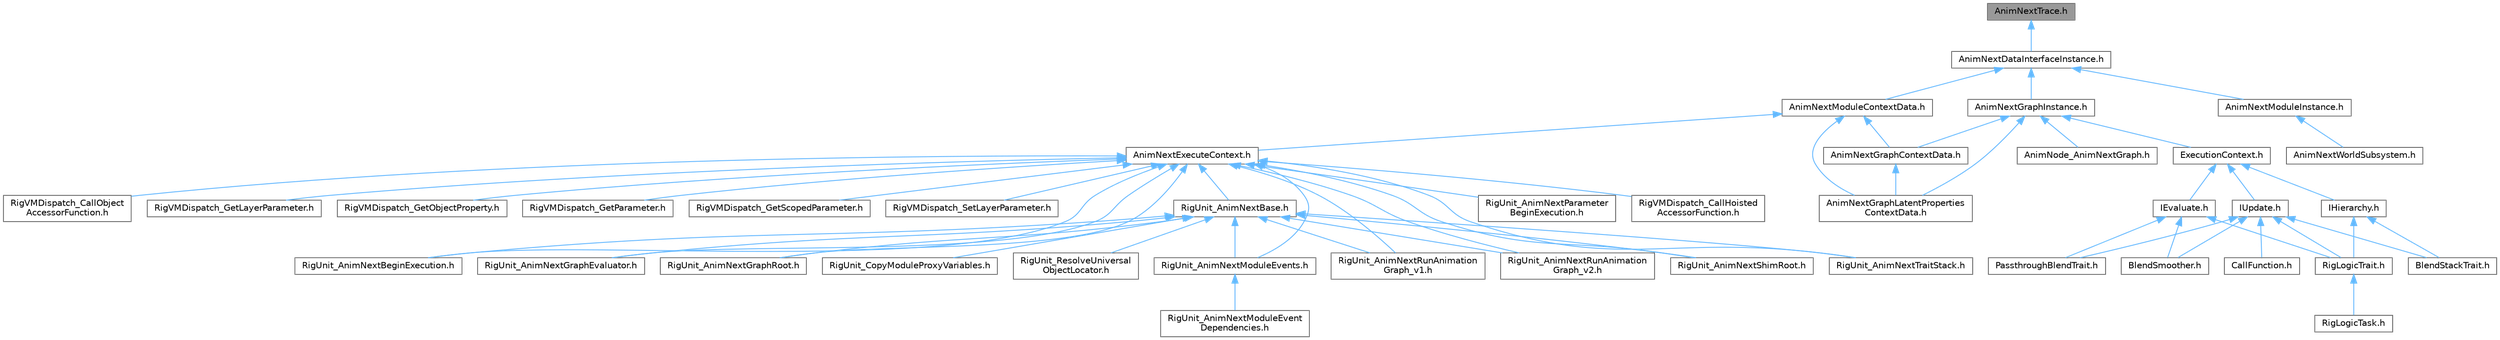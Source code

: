 digraph "AnimNextTrace.h"
{
 // INTERACTIVE_SVG=YES
 // LATEX_PDF_SIZE
  bgcolor="transparent";
  edge [fontname=Helvetica,fontsize=10,labelfontname=Helvetica,labelfontsize=10];
  node [fontname=Helvetica,fontsize=10,shape=box,height=0.2,width=0.4];
  Node1 [id="Node000001",label="AnimNextTrace.h",height=0.2,width=0.4,color="gray40", fillcolor="grey60", style="filled", fontcolor="black",tooltip=" "];
  Node1 -> Node2 [id="edge1_Node000001_Node000002",dir="back",color="steelblue1",style="solid",tooltip=" "];
  Node2 [id="Node000002",label="AnimNextDataInterfaceInstance.h",height=0.2,width=0.4,color="grey40", fillcolor="white", style="filled",URL="$d4/dc0/AnimNextDataInterfaceInstance_8h.html",tooltip=" "];
  Node2 -> Node3 [id="edge2_Node000002_Node000003",dir="back",color="steelblue1",style="solid",tooltip=" "];
  Node3 [id="Node000003",label="AnimNextGraphInstance.h",height=0.2,width=0.4,color="grey40", fillcolor="white", style="filled",URL="$df/d5e/AnimNextGraphInstance_8h.html",tooltip=" "];
  Node3 -> Node4 [id="edge3_Node000003_Node000004",dir="back",color="steelblue1",style="solid",tooltip=" "];
  Node4 [id="Node000004",label="AnimNextGraphContextData.h",height=0.2,width=0.4,color="grey40", fillcolor="white", style="filled",URL="$d6/d0a/AnimNextGraphContextData_8h.html",tooltip=" "];
  Node4 -> Node5 [id="edge4_Node000004_Node000005",dir="back",color="steelblue1",style="solid",tooltip=" "];
  Node5 [id="Node000005",label="AnimNextGraphLatentProperties\lContextData.h",height=0.2,width=0.4,color="grey40", fillcolor="white", style="filled",URL="$da/d49/AnimNextGraphLatentPropertiesContextData_8h.html",tooltip=" "];
  Node3 -> Node5 [id="edge5_Node000003_Node000005",dir="back",color="steelblue1",style="solid",tooltip=" "];
  Node3 -> Node6 [id="edge6_Node000003_Node000006",dir="back",color="steelblue1",style="solid",tooltip=" "];
  Node6 [id="Node000006",label="AnimNode_AnimNextGraph.h",height=0.2,width=0.4,color="grey40", fillcolor="white", style="filled",URL="$d5/d20/AnimNode__AnimNextGraph_8h.html",tooltip=" "];
  Node3 -> Node7 [id="edge7_Node000003_Node000007",dir="back",color="steelblue1",style="solid",tooltip=" "];
  Node7 [id="Node000007",label="ExecutionContext.h",height=0.2,width=0.4,color="grey40", fillcolor="white", style="filled",URL="$d2/da1/ExecutionContext_8h.html",tooltip=" "];
  Node7 -> Node8 [id="edge8_Node000007_Node000008",dir="back",color="steelblue1",style="solid",tooltip=" "];
  Node8 [id="Node000008",label="IEvaluate.h",height=0.2,width=0.4,color="grey40", fillcolor="white", style="filled",URL="$d8/d35/IEvaluate_8h.html",tooltip=" "];
  Node8 -> Node9 [id="edge9_Node000008_Node000009",dir="back",color="steelblue1",style="solid",tooltip=" "];
  Node9 [id="Node000009",label="BlendSmoother.h",height=0.2,width=0.4,color="grey40", fillcolor="white", style="filled",URL="$d8/d3e/BlendSmoother_8h.html",tooltip=" "];
  Node8 -> Node10 [id="edge10_Node000008_Node000010",dir="back",color="steelblue1",style="solid",tooltip=" "];
  Node10 [id="Node000010",label="PassthroughBlendTrait.h",height=0.2,width=0.4,color="grey40", fillcolor="white", style="filled",URL="$d7/d0b/PassthroughBlendTrait_8h.html",tooltip=" "];
  Node8 -> Node11 [id="edge11_Node000008_Node000011",dir="back",color="steelblue1",style="solid",tooltip=" "];
  Node11 [id="Node000011",label="RigLogicTrait.h",height=0.2,width=0.4,color="grey40", fillcolor="white", style="filled",URL="$d7/dfd/RigLogicTrait_8h.html",tooltip=" "];
  Node11 -> Node12 [id="edge12_Node000011_Node000012",dir="back",color="steelblue1",style="solid",tooltip=" "];
  Node12 [id="Node000012",label="RigLogicTask.h",height=0.2,width=0.4,color="grey40", fillcolor="white", style="filled",URL="$dd/de7/RigLogicTask_8h.html",tooltip=" "];
  Node7 -> Node13 [id="edge13_Node000007_Node000013",dir="back",color="steelblue1",style="solid",tooltip=" "];
  Node13 [id="Node000013",label="IHierarchy.h",height=0.2,width=0.4,color="grey40", fillcolor="white", style="filled",URL="$d6/d76/IHierarchy_8h.html",tooltip=" "];
  Node13 -> Node14 [id="edge14_Node000013_Node000014",dir="back",color="steelblue1",style="solid",tooltip=" "];
  Node14 [id="Node000014",label="BlendStackTrait.h",height=0.2,width=0.4,color="grey40", fillcolor="white", style="filled",URL="$dd/dc9/BlendStackTrait_8h.html",tooltip=" "];
  Node13 -> Node11 [id="edge15_Node000013_Node000011",dir="back",color="steelblue1",style="solid",tooltip=" "];
  Node7 -> Node15 [id="edge16_Node000007_Node000015",dir="back",color="steelblue1",style="solid",tooltip=" "];
  Node15 [id="Node000015",label="IUpdate.h",height=0.2,width=0.4,color="grey40", fillcolor="white", style="filled",URL="$d9/d18/IUpdate_8h.html",tooltip=" "];
  Node15 -> Node9 [id="edge17_Node000015_Node000009",dir="back",color="steelblue1",style="solid",tooltip=" "];
  Node15 -> Node14 [id="edge18_Node000015_Node000014",dir="back",color="steelblue1",style="solid",tooltip=" "];
  Node15 -> Node16 [id="edge19_Node000015_Node000016",dir="back",color="steelblue1",style="solid",tooltip=" "];
  Node16 [id="Node000016",label="CallFunction.h",height=0.2,width=0.4,color="grey40", fillcolor="white", style="filled",URL="$d0/dcd/CallFunction_8h.html",tooltip=" "];
  Node15 -> Node10 [id="edge20_Node000015_Node000010",dir="back",color="steelblue1",style="solid",tooltip=" "];
  Node15 -> Node11 [id="edge21_Node000015_Node000011",dir="back",color="steelblue1",style="solid",tooltip=" "];
  Node2 -> Node17 [id="edge22_Node000002_Node000017",dir="back",color="steelblue1",style="solid",tooltip=" "];
  Node17 [id="Node000017",label="AnimNextModuleContextData.h",height=0.2,width=0.4,color="grey40", fillcolor="white", style="filled",URL="$d8/d3c/AnimNextModuleContextData_8h.html",tooltip=" "];
  Node17 -> Node18 [id="edge23_Node000017_Node000018",dir="back",color="steelblue1",style="solid",tooltip=" "];
  Node18 [id="Node000018",label="AnimNextExecuteContext.h",height=0.2,width=0.4,color="grey40", fillcolor="white", style="filled",URL="$de/da5/AnimNextExecuteContext_8h.html",tooltip=" "];
  Node18 -> Node19 [id="edge24_Node000018_Node000019",dir="back",color="steelblue1",style="solid",tooltip=" "];
  Node19 [id="Node000019",label="RigUnit_AnimNextBase.h",height=0.2,width=0.4,color="grey40", fillcolor="white", style="filled",URL="$df/d32/RigUnit__AnimNextBase_8h.html",tooltip=" "];
  Node19 -> Node20 [id="edge25_Node000019_Node000020",dir="back",color="steelblue1",style="solid",tooltip=" "];
  Node20 [id="Node000020",label="RigUnit_AnimNextBeginExecution.h",height=0.2,width=0.4,color="grey40", fillcolor="white", style="filled",URL="$df/d5a/RigUnit__AnimNextBeginExecution_8h.html",tooltip=" "];
  Node19 -> Node21 [id="edge26_Node000019_Node000021",dir="back",color="steelblue1",style="solid",tooltip=" "];
  Node21 [id="Node000021",label="RigUnit_AnimNextGraphEvaluator.h",height=0.2,width=0.4,color="grey40", fillcolor="white", style="filled",URL="$db/dea/RigUnit__AnimNextGraphEvaluator_8h.html",tooltip=" "];
  Node19 -> Node22 [id="edge27_Node000019_Node000022",dir="back",color="steelblue1",style="solid",tooltip=" "];
  Node22 [id="Node000022",label="RigUnit_AnimNextGraphRoot.h",height=0.2,width=0.4,color="grey40", fillcolor="white", style="filled",URL="$db/db2/RigUnit__AnimNextGraphRoot_8h.html",tooltip=" "];
  Node19 -> Node23 [id="edge28_Node000019_Node000023",dir="back",color="steelblue1",style="solid",tooltip=" "];
  Node23 [id="Node000023",label="RigUnit_AnimNextModuleEvents.h",height=0.2,width=0.4,color="grey40", fillcolor="white", style="filled",URL="$db/d6a/RigUnit__AnimNextModuleEvents_8h.html",tooltip=" "];
  Node23 -> Node24 [id="edge29_Node000023_Node000024",dir="back",color="steelblue1",style="solid",tooltip=" "];
  Node24 [id="Node000024",label="RigUnit_AnimNextModuleEvent\lDependencies.h",height=0.2,width=0.4,color="grey40", fillcolor="white", style="filled",URL="$d3/dde/RigUnit__AnimNextModuleEventDependencies_8h.html",tooltip=" "];
  Node19 -> Node25 [id="edge30_Node000019_Node000025",dir="back",color="steelblue1",style="solid",tooltip=" "];
  Node25 [id="Node000025",label="RigUnit_AnimNextRunAnimation\lGraph_v1.h",height=0.2,width=0.4,color="grey40", fillcolor="white", style="filled",URL="$d1/df7/RigUnit__AnimNextRunAnimationGraph__v1_8h.html",tooltip=" "];
  Node19 -> Node26 [id="edge31_Node000019_Node000026",dir="back",color="steelblue1",style="solid",tooltip=" "];
  Node26 [id="Node000026",label="RigUnit_AnimNextRunAnimation\lGraph_v2.h",height=0.2,width=0.4,color="grey40", fillcolor="white", style="filled",URL="$d6/d84/RigUnit__AnimNextRunAnimationGraph__v2_8h.html",tooltip=" "];
  Node19 -> Node27 [id="edge32_Node000019_Node000027",dir="back",color="steelblue1",style="solid",tooltip=" "];
  Node27 [id="Node000027",label="RigUnit_AnimNextShimRoot.h",height=0.2,width=0.4,color="grey40", fillcolor="white", style="filled",URL="$de/d67/RigUnit__AnimNextShimRoot_8h.html",tooltip=" "];
  Node19 -> Node28 [id="edge33_Node000019_Node000028",dir="back",color="steelblue1",style="solid",tooltip=" "];
  Node28 [id="Node000028",label="RigUnit_AnimNextTraitStack.h",height=0.2,width=0.4,color="grey40", fillcolor="white", style="filled",URL="$d0/d14/RigUnit__AnimNextTraitStack_8h.html",tooltip=" "];
  Node19 -> Node29 [id="edge34_Node000019_Node000029",dir="back",color="steelblue1",style="solid",tooltip=" "];
  Node29 [id="Node000029",label="RigUnit_CopyModuleProxyVariables.h",height=0.2,width=0.4,color="grey40", fillcolor="white", style="filled",URL="$d8/d2f/RigUnit__CopyModuleProxyVariables_8h.html",tooltip=" "];
  Node19 -> Node30 [id="edge35_Node000019_Node000030",dir="back",color="steelblue1",style="solid",tooltip=" "];
  Node30 [id="Node000030",label="RigUnit_ResolveUniversal\lObjectLocator.h",height=0.2,width=0.4,color="grey40", fillcolor="white", style="filled",URL="$d2/d10/RigUnit__ResolveUniversalObjectLocator_8h.html",tooltip=" "];
  Node18 -> Node20 [id="edge36_Node000018_Node000020",dir="back",color="steelblue1",style="solid",tooltip=" "];
  Node18 -> Node21 [id="edge37_Node000018_Node000021",dir="back",color="steelblue1",style="solid",tooltip=" "];
  Node18 -> Node22 [id="edge38_Node000018_Node000022",dir="back",color="steelblue1",style="solid",tooltip=" "];
  Node18 -> Node23 [id="edge39_Node000018_Node000023",dir="back",color="steelblue1",style="solid",tooltip=" "];
  Node18 -> Node31 [id="edge40_Node000018_Node000031",dir="back",color="steelblue1",style="solid",tooltip=" "];
  Node31 [id="Node000031",label="RigUnit_AnimNextParameter\lBeginExecution.h",height=0.2,width=0.4,color="grey40", fillcolor="white", style="filled",URL="$df/d50/RigUnit__AnimNextParameterBeginExecution_8h.html",tooltip=" "];
  Node18 -> Node25 [id="edge41_Node000018_Node000025",dir="back",color="steelblue1",style="solid",tooltip=" "];
  Node18 -> Node26 [id="edge42_Node000018_Node000026",dir="back",color="steelblue1",style="solid",tooltip=" "];
  Node18 -> Node27 [id="edge43_Node000018_Node000027",dir="back",color="steelblue1",style="solid",tooltip=" "];
  Node18 -> Node28 [id="edge44_Node000018_Node000028",dir="back",color="steelblue1",style="solid",tooltip=" "];
  Node18 -> Node32 [id="edge45_Node000018_Node000032",dir="back",color="steelblue1",style="solid",tooltip=" "];
  Node32 [id="Node000032",label="RigVMDispatch_CallHoisted\lAccessorFunction.h",height=0.2,width=0.4,color="grey40", fillcolor="white", style="filled",URL="$d1/d9e/RigVMDispatch__CallHoistedAccessorFunction_8h.html",tooltip=" "];
  Node18 -> Node33 [id="edge46_Node000018_Node000033",dir="back",color="steelblue1",style="solid",tooltip=" "];
  Node33 [id="Node000033",label="RigVMDispatch_CallObject\lAccessorFunction.h",height=0.2,width=0.4,color="grey40", fillcolor="white", style="filled",URL="$de/da6/RigVMDispatch__CallObjectAccessorFunction_8h.html",tooltip=" "];
  Node18 -> Node34 [id="edge47_Node000018_Node000034",dir="back",color="steelblue1",style="solid",tooltip=" "];
  Node34 [id="Node000034",label="RigVMDispatch_GetLayerParameter.h",height=0.2,width=0.4,color="grey40", fillcolor="white", style="filled",URL="$d1/dad/RigVMDispatch__GetLayerParameter_8h.html",tooltip=" "];
  Node18 -> Node35 [id="edge48_Node000018_Node000035",dir="back",color="steelblue1",style="solid",tooltip=" "];
  Node35 [id="Node000035",label="RigVMDispatch_GetObjectProperty.h",height=0.2,width=0.4,color="grey40", fillcolor="white", style="filled",URL="$d3/d6d/RigVMDispatch__GetObjectProperty_8h.html",tooltip=" "];
  Node18 -> Node36 [id="edge49_Node000018_Node000036",dir="back",color="steelblue1",style="solid",tooltip=" "];
  Node36 [id="Node000036",label="RigVMDispatch_GetParameter.h",height=0.2,width=0.4,color="grey40", fillcolor="white", style="filled",URL="$dd/d34/RigVMDispatch__GetParameter_8h.html",tooltip=" "];
  Node18 -> Node37 [id="edge50_Node000018_Node000037",dir="back",color="steelblue1",style="solid",tooltip=" "];
  Node37 [id="Node000037",label="RigVMDispatch_GetScopedParameter.h",height=0.2,width=0.4,color="grey40", fillcolor="white", style="filled",URL="$d0/dc7/RigVMDispatch__GetScopedParameter_8h.html",tooltip=" "];
  Node18 -> Node38 [id="edge51_Node000018_Node000038",dir="back",color="steelblue1",style="solid",tooltip=" "];
  Node38 [id="Node000038",label="RigVMDispatch_SetLayerParameter.h",height=0.2,width=0.4,color="grey40", fillcolor="white", style="filled",URL="$d8/de9/RigVMDispatch__SetLayerParameter_8h.html",tooltip=" "];
  Node17 -> Node4 [id="edge52_Node000017_Node000004",dir="back",color="steelblue1",style="solid",tooltip=" "];
  Node17 -> Node5 [id="edge53_Node000017_Node000005",dir="back",color="steelblue1",style="solid",tooltip=" "];
  Node2 -> Node39 [id="edge54_Node000002_Node000039",dir="back",color="steelblue1",style="solid",tooltip=" "];
  Node39 [id="Node000039",label="AnimNextModuleInstance.h",height=0.2,width=0.4,color="grey40", fillcolor="white", style="filled",URL="$d7/dbe/AnimNextModuleInstance_8h.html",tooltip=" "];
  Node39 -> Node40 [id="edge55_Node000039_Node000040",dir="back",color="steelblue1",style="solid",tooltip=" "];
  Node40 [id="Node000040",label="AnimNextWorldSubsystem.h",height=0.2,width=0.4,color="grey40", fillcolor="white", style="filled",URL="$df/d2f/AnimNextWorldSubsystem_8h.html",tooltip=" "];
}
